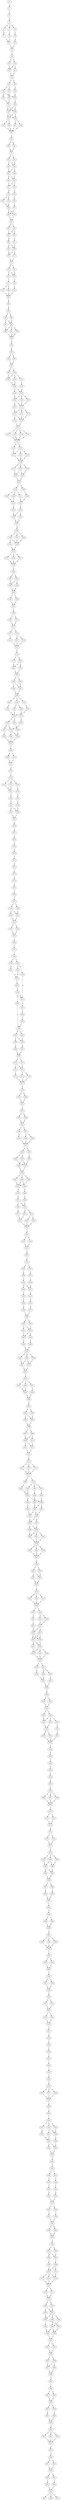 strict digraph  {
	S0 -> S1 [ label = A ];
	S1 -> S2 [ label = T ];
	S2 -> S3 [ label = G ];
	S3 -> S4 [ label = A ];
	S3 -> S5 [ label = T ];
	S3 -> S6 [ label = G ];
	S4 -> S7 [ label = G ];
	S5 -> S8 [ label = C ];
	S6 -> S9 [ label = T ];
	S7 -> S10 [ label = T ];
	S8 -> S10 [ label = T ];
	S9 -> S11 [ label = G ];
	S10 -> S12 [ label = C ];
	S11 -> S12 [ label = C ];
	S12 -> S13 [ label = T ];
	S13 -> S14 [ label = C ];
	S13 -> S15 [ label = G ];
	S14 -> S16 [ label = T ];
	S15 -> S17 [ label = A ];
	S15 -> S16 [ label = T ];
	S16 -> S18 [ label = C ];
	S17 -> S18 [ label = C ];
	S18 -> S19 [ label = T ];
	S18 -> S20 [ label = C ];
	S19 -> S21 [ label = G ];
	S19 -> S22 [ label = C ];
	S20 -> S23 [ label = A ];
	S21 -> S24 [ label = A ];
	S21 -> S25 [ label = G ];
	S22 -> S26 [ label = C ];
	S23 -> S25 [ label = G ];
	S24 -> S27 [ label = T ];
	S25 -> S28 [ label = G ];
	S26 -> S27 [ label = T ];
	S27 -> S29 [ label = A ];
	S27 -> S30 [ label = G ];
	S28 -> S29 [ label = A ];
	S28 -> S30 [ label = G ];
	S29 -> S31 [ label = A ];
	S29 -> S32 [ label = C ];
	S30 -> S32 [ label = C ];
	S30 -> S31 [ label = A ];
	S31 -> S33 [ label = G ];
	S31 -> S34 [ label = A ];
	S32 -> S35 [ label = T ];
	S32 -> S36 [ label = C ];
	S33 -> S37 [ label = G ];
	S34 -> S37 [ label = G ];
	S35 -> S37 [ label = G ];
	S36 -> S37 [ label = G ];
	S37 -> S38 [ label = A ];
	S38 -> S39 [ label = C ];
	S38 -> S40 [ label = G ];
	S39 -> S41 [ label = A ];
	S40 -> S41 [ label = A ];
	S41 -> S42 [ label = A ];
	S41 -> S43 [ label = G ];
	S42 -> S44 [ label = G ];
	S42 -> S45 [ label = A ];
	S43 -> S44 [ label = G ];
	S44 -> S46 [ label = G ];
	S44 -> S47 [ label = A ];
	S45 -> S47 [ label = A ];
	S46 -> S48 [ label = C ];
	S47 -> S48 [ label = C ];
	S47 -> S49 [ label = G ];
	S48 -> S50 [ label = T ];
	S48 -> S51 [ label = C ];
	S49 -> S51 [ label = C ];
	S50 -> S52 [ label = G ];
	S51 -> S53 [ label = A ];
	S52 -> S54 [ label = C ];
	S53 -> S55 [ label = T ];
	S53 -> S56 [ label = A ];
	S54 -> S57 [ label = T ];
	S55 -> S58 [ label = C ];
	S56 -> S58 [ label = C ];
	S57 -> S59 [ label = G ];
	S58 -> S60 [ label = A ];
	S58 -> S59 [ label = G ];
	S59 -> S61 [ label = T ];
	S60 -> S61 [ label = T ];
	S61 -> S62 [ label = G ];
	S61 -> S63 [ label = C ];
	S62 -> S64 [ label = A ];
	S63 -> S65 [ label = C ];
	S63 -> S64 [ label = A ];
	S64 -> S66 [ label = A ];
	S65 -> S67 [ label = T ];
	S66 -> S68 [ label = A ];
	S66 -> S69 [ label = G ];
	S67 -> S69 [ label = G ];
	S68 -> S70 [ label = G ];
	S69 -> S71 [ label = T ];
	S69 -> S70 [ label = G ];
	S70 -> S72 [ label = C ];
	S71 -> S72 [ label = C ];
	S72 -> S73 [ label = C ];
	S72 -> S74 [ label = T ];
	S73 -> S75 [ label = C ];
	S73 -> S76 [ label = G ];
	S74 -> S76 [ label = G ];
	S75 -> S77 [ label = T ];
	S76 -> S78 [ label = C ];
	S77 -> S79 [ label = A ];
	S77 -> S80 [ label = G ];
	S78 -> S81 [ label = C ];
	S79 -> S82 [ label = T ];
	S80 -> S82 [ label = T ];
	S81 -> S82 [ label = T ];
	S82 -> S83 [ label = G ];
	S83 -> S84 [ label = G ];
	S84 -> S85 [ label = G ];
	S84 -> S86 [ label = A ];
	S85 -> S87 [ label = C ];
	S85 -> S88 [ label = G ];
	S86 -> S88 [ label = G ];
	S87 -> S89 [ label = T ];
	S88 -> S90 [ label = C ];
	S88 -> S89 [ label = T ];
	S88 -> S91 [ label = G ];
	S89 -> S92 [ label = A ];
	S90 -> S92 [ label = A ];
	S91 -> S92 [ label = A ];
	S92 -> S93 [ label = A ];
	S93 -> S94 [ label = G ];
	S94 -> S95 [ label = A ];
	S94 -> S96 [ label = G ];
	S95 -> S97 [ label = T ];
	S96 -> S97 [ label = T ];
	S97 -> S98 [ label = C ];
	S97 -> S99 [ label = T ];
	S98 -> S100 [ label = A ];
	S98 -> S101 [ label = T ];
	S98 -> S102 [ label = G ];
	S99 -> S102 [ label = G ];
	S100 -> S103 [ label = G ];
	S101 -> S104 [ label = C ];
	S102 -> S103 [ label = G ];
	S103 -> S105 [ label = C ];
	S103 -> S106 [ label = T ];
	S104 -> S105 [ label = C ];
	S105 -> S107 [ label = C ];
	S105 -> S108 [ label = A ];
	S105 -> S109 [ label = G ];
	S106 -> S109 [ label = G ];
	S107 -> S110 [ label = C ];
	S108 -> S110 [ label = C ];
	S109 -> S110 [ label = C ];
	S109 -> S111 [ label = G ];
	S110 -> S112 [ label = C ];
	S110 -> S113 [ label = A ];
	S110 -> S114 [ label = G ];
	S111 -> S112 [ label = C ];
	S112 -> S115 [ label = A ];
	S112 -> S116 [ label = C ];
	S113 -> S116 [ label = C ];
	S114 -> S116 [ label = C ];
	S115 -> S117 [ label = A ];
	S116 -> S117 [ label = A ];
	S117 -> S118 [ label = A ];
	S117 -> S119 [ label = G ];
	S117 -> S120 [ label = C ];
	S117 -> S121 [ label = T ];
	S118 -> S122 [ label = G ];
	S119 -> S122 [ label = G ];
	S120 -> S122 [ label = G ];
	S121 -> S122 [ label = G ];
	S122 -> S123 [ label = C ];
	S122 -> S124 [ label = G ];
	S123 -> S125 [ label = C ];
	S123 -> S126 [ label = A ];
	S123 -> S127 [ label = T ];
	S124 -> S127 [ label = T ];
	S125 -> S128 [ label = G ];
	S126 -> S128 [ label = G ];
	S127 -> S128 [ label = G ];
	S128 -> S129 [ label = A ];
	S128 -> S130 [ label = G ];
	S128 -> S131 [ label = C ];
	S129 -> S132 [ label = T ];
	S129 -> S133 [ label = C ];
	S130 -> S133 [ label = C ];
	S131 -> S132 [ label = T ];
	S132 -> S134 [ label = G ];
	S133 -> S134 [ label = G ];
	S134 -> S135 [ label = A ];
	S134 -> S136 [ label = T ];
	S135 -> S137 [ label = T ];
	S135 -> S138 [ label = G ];
	S135 -> S139 [ label = A ];
	S136 -> S140 [ label = C ];
	S137 -> S141 [ label = A ];
	S138 -> S142 [ label = T ];
	S139 -> S142 [ label = T ];
	S140 -> S141 [ label = A ];
	S141 -> S143 [ label = T ];
	S142 -> S144 [ label = A ];
	S143 -> S145 [ label = C ];
	S143 -> S146 [ label = T ];
	S144 -> S146 [ label = T ];
	S145 -> S147 [ label = G ];
	S146 -> S147 [ label = G ];
	S147 -> S148 [ label = G ];
	S148 -> S149 [ label = C ];
	S148 -> S150 [ label = T ];
	S148 -> S151 [ label = A ];
	S149 -> S152 [ label = G ];
	S149 -> S153 [ label = A ];
	S150 -> S152 [ label = G ];
	S151 -> S152 [ label = G ];
	S152 -> S154 [ label = C ];
	S153 -> S154 [ label = C ];
	S154 -> S155 [ label = T ];
	S154 -> S156 [ label = C ];
	S154 -> S157 [ label = G ];
	S155 -> S158 [ label = G ];
	S156 -> S158 [ label = G ];
	S157 -> S158 [ label = G ];
	S158 -> S159 [ label = A ];
	S159 -> S160 [ label = A ];
	S159 -> S161 [ label = G ];
	S160 -> S162 [ label = G ];
	S161 -> S163 [ label = A ];
	S161 -> S162 [ label = G ];
	S162 -> S164 [ label = C ];
	S163 -> S164 [ label = C ];
	S164 -> S165 [ label = T ];
	S164 -> S166 [ label = C ];
	S165 -> S167 [ label = C ];
	S166 -> S167 [ label = C ];
	S167 -> S168 [ label = T ];
	S168 -> S169 [ label = C ];
	S168 -> S170 [ label = G ];
	S169 -> S171 [ label = G ];
	S170 -> S171 [ label = G ];
	S171 -> S172 [ label = G ];
	S171 -> S173 [ label = A ];
	S172 -> S174 [ label = C ];
	S173 -> S175 [ label = G ];
	S173 -> S176 [ label = A ];
	S174 -> S177 [ label = A ];
	S175 -> S177 [ label = A ];
	S176 -> S177 [ label = A ];
	S177 -> S178 [ label = G ];
	S178 -> S179 [ label = A ];
	S178 -> S180 [ label = G ];
	S179 -> S181 [ label = A ];
	S180 -> S182 [ label = C ];
	S180 -> S181 [ label = A ];
	S181 -> S183 [ label = T ];
	S182 -> S183 [ label = T ];
	S183 -> S184 [ label = G ];
	S183 -> S185 [ label = C ];
	S184 -> S186 [ label = C ];
	S184 -> S187 [ label = T ];
	S185 -> S187 [ label = T ];
	S186 -> S188 [ label = T ];
	S187 -> S188 [ label = T ];
	S188 -> S189 [ label = G ];
	S188 -> S190 [ label = C ];
	S188 -> S191 [ label = T ];
	S189 -> S192 [ label = A ];
	S190 -> S193 [ label = T ];
	S190 -> S194 [ label = C ];
	S191 -> S195 [ label = G ];
	S192 -> S196 [ label = C ];
	S193 -> S196 [ label = C ];
	S194 -> S197 [ label = T ];
	S195 -> S196 [ label = C ];
	S196 -> S198 [ label = C ];
	S196 -> S199 [ label = T ];
	S197 -> S200 [ label = G ];
	S198 -> S201 [ label = G ];
	S198 -> S202 [ label = T ];
	S199 -> S203 [ label = A ];
	S200 -> S202 [ label = T ];
	S201 -> S204 [ label = T ];
	S202 -> S205 [ label = G ];
	S202 -> S206 [ label = C ];
	S203 -> S205 [ label = G ];
	S204 -> S207 [ label = C ];
	S205 -> S207 [ label = C ];
	S206 -> S207 [ label = C ];
	S207 -> S208 [ label = T ];
	S208 -> S209 [ label = A ];
	S208 -> S210 [ label = T ];
	S209 -> S211 [ label = C ];
	S210 -> S211 [ label = C ];
	S211 -> S212 [ label = C ];
	S212 -> S213 [ label = C ];
	S213 -> S214 [ label = T ];
	S213 -> S215 [ label = G ];
	S213 -> S216 [ label = C ];
	S214 -> S217 [ label = C ];
	S215 -> S217 [ label = C ];
	S216 -> S218 [ label = A ];
	S217 -> S219 [ label = A ];
	S218 -> S220 [ label = C ];
	S219 -> S221 [ label = G ];
	S220 -> S222 [ label = C ];
	S221 -> S223 [ label = A ];
	S221 -> S224 [ label = G ];
	S222 -> S223 [ label = A ];
	S223 -> S225 [ label = C ];
	S224 -> S225 [ label = C ];
	S225 -> S226 [ label = C ];
	S226 -> S227 [ label = A ];
	S227 -> S228 [ label = A ];
	S228 -> S229 [ label = G ];
	S229 -> S230 [ label = A ];
	S230 -> S231 [ label = C ];
	S231 -> S232 [ label = C ];
	S232 -> S233 [ label = T ];
	S233 -> S234 [ label = A ];
	S234 -> S235 [ label = C ];
	S235 -> S236 [ label = T ];
	S236 -> S237 [ label = T ];
	S237 -> S238 [ label = C ];
	S237 -> S239 [ label = T ];
	S238 -> S240 [ label = G ];
	S238 -> S241 [ label = C ];
	S239 -> S241 [ label = C ];
	S240 -> S242 [ label = C ];
	S241 -> S242 [ label = C ];
	S242 -> S243 [ label = T ];
	S242 -> S244 [ label = G ];
	S243 -> S245 [ label = C ];
	S244 -> S245 [ label = C ];
	S245 -> S246 [ label = A ];
	S246 -> S247 [ label = C ];
	S247 -> S248 [ label = T ];
	S248 -> S249 [ label = G ];
	S248 -> S250 [ label = T ];
	S249 -> S251 [ label = G ];
	S250 -> S252 [ label = C ];
	S250 -> S253 [ label = T ];
	S251 -> S254 [ label = G ];
	S252 -> S255 [ label = G ];
	S253 -> S254 [ label = G ];
	S254 -> S256 [ label = A ];
	S255 -> S257 [ label = A ];
	S256 -> S258 [ label = T ];
	S257 -> S259 [ label = C ];
	S258 -> S255 [ label = G ];
	S258 -> S260 [ label = G ];
	S259 -> S261 [ label = C ];
	S260 -> S262 [ label = T ];
	S261 -> S262 [ label = T ];
	S262 -> S263 [ label = G ];
	S262 -> S264 [ label = A ];
	S263 -> S265 [ label = A ];
	S263 -> S266 [ label = C ];
	S264 -> S265 [ label = A ];
	S265 -> S267 [ label = G ];
	S266 -> S268 [ label = A ];
	S267 -> S269 [ label = C ];
	S268 -> S269 [ label = C ];
	S269 -> S270 [ label = C ];
	S269 -> S271 [ label = T ];
	S270 -> S272 [ label = C ];
	S270 -> S273 [ label = A ];
	S271 -> S272 [ label = C ];
	S272 -> S274 [ label = T ];
	S272 -> S275 [ label = G ];
	S273 -> S276 [ label = C ];
	S274 -> S277 [ label = G ];
	S275 -> S277 [ label = G ];
	S276 -> S277 [ label = G ];
	S277 -> S278 [ label = G ];
	S278 -> S279 [ label = G ];
	S278 -> S280 [ label = C ];
	S279 -> S281 [ label = T ];
	S280 -> S281 [ label = T ];
	S281 -> S282 [ label = C ];
	S282 -> S283 [ label = C ];
	S282 -> S284 [ label = T ];
	S283 -> S285 [ label = G ];
	S284 -> S285 [ label = G ];
	S285 -> S286 [ label = G ];
	S285 -> S287 [ label = C ];
	S286 -> S288 [ label = T ];
	S287 -> S289 [ label = G ];
	S287 -> S290 [ label = C ];
	S288 -> S291 [ label = C ];
	S289 -> S291 [ label = C ];
	S290 -> S291 [ label = C ];
	S291 -> S292 [ label = C ];
	S291 -> S293 [ label = A ];
	S292 -> S294 [ label = T ];
	S293 -> S295 [ label = G ];
	S293 -> S296 [ label = A ];
	S294 -> S297 [ label = G ];
	S295 -> S298 [ label = C ];
	S295 -> S297 [ label = G ];
	S296 -> S297 [ label = G ];
	S297 -> S299 [ label = T ];
	S298 -> S299 [ label = T ];
	S299 -> S300 [ label = G ];
	S299 -> S301 [ label = T ];
	S299 -> S302 [ label = C ];
	S300 -> S303 [ label = A ];
	S300 -> S304 [ label = C ];
	S301 -> S303 [ label = A ];
	S302 -> S303 [ label = A ];
	S303 -> S305 [ label = A ];
	S304 -> S306 [ label = G ];
	S305 -> S307 [ label = G ];
	S306 -> S308 [ label = C ];
	S307 -> S309 [ label = A ];
	S307 -> S310 [ label = G ];
	S308 -> S310 [ label = G ];
	S309 -> S311 [ label = A ];
	S310 -> S312 [ label = C ];
	S310 -> S313 [ label = G ];
	S311 -> S314 [ label = G ];
	S312 -> S314 [ label = G ];
	S313 -> S315 [ label = C ];
	S313 -> S316 [ label = T ];
	S314 -> S317 [ label = C ];
	S315 -> S317 [ label = C ];
	S316 -> S317 [ label = C ];
	S317 -> S318 [ label = A ];
	S318 -> S319 [ label = T ];
	S318 -> S320 [ label = C ];
	S319 -> S321 [ label = G ];
	S320 -> S321 [ label = G ];
	S321 -> S322 [ label = G ];
	S322 -> S323 [ label = C ];
	S323 -> S324 [ label = A ];
	S323 -> S325 [ label = T ];
	S324 -> S326 [ label = A ];
	S325 -> S327 [ label = C ];
	S326 -> S328 [ label = G ];
	S327 -> S329 [ label = C ];
	S328 -> S330 [ label = G ];
	S328 -> S331 [ label = A ];
	S329 -> S331 [ label = A ];
	S330 -> S332 [ label = T ];
	S331 -> S333 [ label = A ];
	S332 -> S334 [ label = T ];
	S333 -> S335 [ label = G ];
	S334 -> S336 [ label = A ];
	S335 -> S337 [ label = G ];
	S336 -> S338 [ label = T ];
	S337 -> S338 [ label = T ];
	S338 -> S339 [ label = C ];
	S338 -> S340 [ label = G ];
	S339 -> S341 [ label = A ];
	S339 -> S342 [ label = G ];
	S340 -> S342 [ label = G ];
	S341 -> S343 [ label = T ];
	S342 -> S343 [ label = T ];
	S342 -> S344 [ label = C ];
	S343 -> S345 [ label = G ];
	S344 -> S346 [ label = C ];
	S345 -> S347 [ label = G ];
	S346 -> S347 [ label = G ];
	S347 -> S348 [ label = G ];
	S347 -> S349 [ label = C ];
	S347 -> S350 [ label = A ];
	S348 -> S351 [ label = T ];
	S349 -> S352 [ label = C ];
	S350 -> S352 [ label = C ];
	S350 -> S351 [ label = T ];
	S351 -> S353 [ label = G ];
	S352 -> S353 [ label = G ];
	S353 -> S354 [ label = C ];
	S354 -> S355 [ label = A ];
	S354 -> S356 [ label = C ];
	S354 -> S357 [ label = G ];
	S355 -> S358 [ label = G ];
	S356 -> S358 [ label = G ];
	S357 -> S359 [ label = C ];
	S358 -> S360 [ label = T ];
	S359 -> S360 [ label = T ];
	S360 -> S361 [ label = G ];
	S361 -> S362 [ label = G ];
	S361 -> S363 [ label = A ];
	S362 -> S364 [ label = C ];
	S362 -> S365 [ label = G ];
	S363 -> S364 [ label = C ];
	S364 -> S366 [ label = C ];
	S365 -> S366 [ label = C ];
	S366 -> S367 [ label = G ];
	S366 -> S368 [ label = A ];
	S367 -> S369 [ label = A ];
	S368 -> S369 [ label = A ];
	S368 -> S370 [ label = G ];
	S369 -> S371 [ label = T ];
	S369 -> S372 [ label = C ];
	S370 -> S371 [ label = T ];
	S371 -> S373 [ label = G ];
	S372 -> S373 [ label = G ];
	S373 -> S374 [ label = C ];
	S374 -> S375 [ label = C ];
	S374 -> S376 [ label = G ];
	S374 -> S377 [ label = T ];
	S375 -> S378 [ label = G ];
	S376 -> S378 [ label = G ];
	S377 -> S378 [ label = G ];
	S378 -> S379 [ label = T ];
	S378 -> S380 [ label = C ];
	S379 -> S381 [ label = T ];
	S379 -> S382 [ label = C ];
	S379 -> S383 [ label = G ];
	S380 -> S384 [ label = A ];
	S381 -> S385 [ label = T ];
	S382 -> S386 [ label = A ];
	S383 -> S387 [ label = G ];
	S384 -> S387 [ label = G ];
	S385 -> S388 [ label = C ];
	S386 -> S389 [ label = A ];
	S387 -> S388 [ label = C ];
	S387 -> S390 [ label = G ];
	S388 -> S391 [ label = A ];
	S388 -> S392 [ label = G ];
	S389 -> S392 [ label = G ];
	S390 -> S393 [ label = C ];
	S391 -> S394 [ label = A ];
	S392 -> S394 [ label = A ];
	S392 -> S395 [ label = C ];
	S393 -> S395 [ label = C ];
	S394 -> S396 [ label = A ];
	S394 -> S397 [ label = G ];
	S395 -> S396 [ label = A ];
	S396 -> S398 [ label = A ];
	S396 -> S399 [ label = C ];
	S397 -> S399 [ label = C ];
	S398 -> S400 [ label = A ];
	S399 -> S400 [ label = A ];
	S399 -> S401 [ label = G ];
	S399 -> S402 [ label = C ];
	S400 -> S403 [ label = T ];
	S401 -> S403 [ label = T ];
	S402 -> S403 [ label = T ];
	S403 -> S404 [ label = A ];
	S403 -> S405 [ label = C ];
	S403 -> S406 [ label = G ];
	S404 -> S407 [ label = G ];
	S405 -> S407 [ label = G ];
	S406 -> S407 [ label = G ];
	S407 -> S408 [ label = A ];
	S408 -> S409 [ label = C ];
	S408 -> S410 [ label = T ];
	S409 -> S411 [ label = G ];
	S409 -> S412 [ label = A ];
	S410 -> S411 [ label = G ];
	S411 -> S413 [ label = A ];
	S412 -> S413 [ label = A ];
	S413 -> S414 [ label = C ];
	S414 -> S415 [ label = C ];
	S414 -> S416 [ label = G ];
	S414 -> S417 [ label = A ];
	S415 -> S418 [ label = T ];
	S416 -> S418 [ label = T ];
	S417 -> S418 [ label = T ];
	S418 -> S419 [ label = T ];
	S418 -> S420 [ label = G ];
	S419 -> S421 [ label = G ];
	S420 -> S422 [ label = A ];
	S420 -> S423 [ label = C ];
	S421 -> S424 [ label = T ];
	S422 -> S425 [ label = C ];
	S423 -> S425 [ label = C ];
	S424 -> S426 [ label = G ];
	S425 -> S426 [ label = G ];
	S425 -> S427 [ label = C ];
	S426 -> S428 [ label = G ];
	S426 -> S429 [ label = A ];
	S427 -> S429 [ label = A ];
	S427 -> S428 [ label = G ];
	S428 -> S430 [ label = G ];
	S429 -> S430 [ label = G ];
	S429 -> S431 [ label = A ];
	S430 -> S432 [ label = A ];
	S430 -> S433 [ label = C ];
	S430 -> S434 [ label = T ];
	S431 -> S433 [ label = C ];
	S432 -> S435 [ label = G ];
	S433 -> S435 [ label = G ];
	S434 -> S435 [ label = G ];
	S435 -> S436 [ label = G ];
	S435 -> S437 [ label = C ];
	S436 -> S438 [ label = T ];
	S437 -> S439 [ label = G ];
	S437 -> S440 [ label = C ];
	S438 -> S441 [ label = C ];
	S439 -> S441 [ label = C ];
	S440 -> S442 [ label = T ];
	S441 -> S443 [ label = T ];
	S442 -> S443 [ label = T ];
	S443 -> S444 [ label = G ];
	S444 -> S445 [ label = G ];
	S444 -> S446 [ label = T ];
	S445 -> S447 [ label = C ];
	S446 -> S447 [ label = C ];
	S447 -> S448 [ label = C ];
	S447 -> S449 [ label = T ];
	S448 -> S450 [ label = T ];
	S448 -> S451 [ label = A ];
	S448 -> S452 [ label = G ];
	S449 -> S452 [ label = G ];
	S450 -> S453 [ label = C ];
	S451 -> S454 [ label = A ];
	S452 -> S453 [ label = C ];
	S453 -> S455 [ label = C ];
	S453 -> S456 [ label = T ];
	S454 -> S457 [ label = G ];
	S455 -> S458 [ label = C ];
	S456 -> S458 [ label = C ];
	S457 -> S458 [ label = C ];
	S458 -> S459 [ label = T ];
	S459 -> S460 [ label = G ];
	S460 -> S461 [ label = A ];
	S461 -> S462 [ label = G ];
	S462 -> S463 [ label = C ];
	S463 -> S464 [ label = G ];
	S464 -> S465 [ label = A ];
	S465 -> S466 [ label = A ];
	S465 -> S467 [ label = G ];
	S465 -> S468 [ label = C ];
	S466 -> S469 [ label = C ];
	S467 -> S469 [ label = C ];
	S468 -> S469 [ label = C ];
	S469 -> S470 [ label = T ];
	S470 -> S471 [ label = T ];
	S470 -> S472 [ label = G ];
	S471 -> S473 [ label = C ];
	S472 -> S473 [ label = C ];
	S473 -> S474 [ label = A ];
	S474 -> S475 [ label = T ];
	S474 -> S476 [ label = C ];
	S475 -> S477 [ label = G ];
	S476 -> S477 [ label = G ];
	S477 -> S478 [ label = C ];
	S478 -> S479 [ label = T ];
	S478 -> S480 [ label = C ];
	S478 -> S481 [ label = G ];
	S479 -> S482 [ label = T ];
	S480 -> S482 [ label = T ];
	S480 -> S483 [ label = C ];
	S481 -> S483 [ label = C ];
	S482 -> S484 [ label = C ];
	S482 -> S485 [ label = A ];
	S483 -> S485 [ label = A ];
	S484 -> S486 [ label = C ];
	S485 -> S486 [ label = C ];
	S486 -> S487 [ label = A ];
	S486 -> S488 [ label = G ];
	S487 -> S489 [ label = A ];
	S488 -> S490 [ label = T ];
	S489 -> S491 [ label = G ];
	S490 -> S491 [ label = G ];
	S491 -> S492 [ label = C ];
	S492 -> S493 [ label = T ];
	S493 -> S494 [ label = G ];
	S493 -> S495 [ label = T ];
	S494 -> S496 [ label = C ];
	S495 -> S496 [ label = C ];
	S496 -> S497 [ label = G ];
	S497 -> S498 [ label = T ];
	S497 -> S499 [ label = C ];
	S497 -> S500 [ label = G ];
	S498 -> S501 [ label = G ];
	S499 -> S501 [ label = G ];
	S500 -> S501 [ label = G ];
	S501 -> S502 [ label = T ];
	S502 -> S503 [ label = T ];
	S502 -> S504 [ label = G ];
	S503 -> S505 [ label = G ];
	S504 -> S505 [ label = G ];
	S505 -> S506 [ label = A ];
	S506 -> S507 [ label = C ];
	S506 -> S508 [ label = T ];
	S507 -> S509 [ label = C ];
	S508 -> S509 [ label = C ];
	S509 -> S510 [ label = C ];
	S510 -> S511 [ label = G ];
	S510 -> S512 [ label = C ];
	S511 -> S513 [ label = G ];
	S512 -> S513 [ label = G ];
	S513 -> S514 [ label = C ];
	S513 -> S515 [ label = T ];
	S514 -> S516 [ label = C ];
	S515 -> S516 [ label = C ];
	S516 -> S517 [ label = A ];
	S517 -> S518 [ label = A ];
	S518 -> S519 [ label = C ];
	S519 -> S520 [ label = T ];
	S520 -> S521 [ label = T ];
	S521 -> S522 [ label = C ];
	S522 -> S523 [ label = A ];
	S523 -> S524 [ label = A ];
	S524 -> S525 [ label = G ];
	S525 -> S526 [ label = A ];
	S525 -> S527 [ label = T ];
	S525 -> S528 [ label = C ];
	S526 -> S529 [ label = T ];
	S527 -> S529 [ label = T ];
	S528 -> S529 [ label = T ];
	S529 -> S530 [ label = C ];
	S530 -> S531 [ label = C ];
	S531 -> S532 [ label = T ];
	S532 -> S533 [ label = C ];
	S532 -> S534 [ label = G ];
	S532 -> S535 [ label = A ];
	S533 -> S536 [ label = G ];
	S534 -> S537 [ label = T ];
	S534 -> S538 [ label = A ];
	S535 -> S538 [ label = A ];
	S536 -> S539 [ label = C ];
	S537 -> S539 [ label = C ];
	S538 -> S540 [ label = G ];
	S539 -> S541 [ label = A ];
	S539 -> S542 [ label = C ];
	S540 -> S542 [ label = C ];
	S541 -> S543 [ label = C ];
	S542 -> S543 [ label = C ];
	S543 -> S544 [ label = A ];
	S544 -> S545 [ label = C ];
	S545 -> S546 [ label = A ];
	S545 -> S547 [ label = T ];
	S546 -> S548 [ label = A ];
	S547 -> S549 [ label = G ];
	S548 -> S550 [ label = T ];
	S549 -> S551 [ label = C ];
	S550 -> S552 [ label = G ];
	S551 -> S553 [ label = C ];
	S552 -> S554 [ label = T ];
	S553 -> S554 [ label = T ];
	S554 -> S555 [ label = C ];
	S554 -> S556 [ label = G ];
	S555 -> S557 [ label = A ];
	S556 -> S558 [ label = C ];
	S557 -> S559 [ label = T ];
	S558 -> S559 [ label = T ];
	S559 -> S560 [ label = C ];
	S559 -> S561 [ label = G ];
	S560 -> S562 [ label = G ];
	S561 -> S562 [ label = G ];
	S562 -> S563 [ label = T ];
	S563 -> S564 [ label = G ];
	S563 -> S565 [ label = C ];
	S564 -> S566 [ label = G ];
	S564 -> S567 [ label = A ];
	S565 -> S567 [ label = A ];
	S566 -> S568 [ label = T ];
	S567 -> S569 [ label = C ];
	S568 -> S570 [ label = C ];
	S569 -> S571 [ label = G ];
	S569 -> S570 [ label = C ];
	S570 -> S572 [ label = A ];
	S570 -> S573 [ label = C ];
	S570 -> S574 [ label = T ];
	S571 -> S574 [ label = T ];
	S572 -> S575 [ label = T ];
	S573 -> S575 [ label = T ];
	S574 -> S575 [ label = T ];
	S575 -> S576 [ label = C ];
	S575 -> S577 [ label = G ];
	S576 -> S578 [ label = G ];
	S577 -> S578 [ label = G ];
	S578 -> S579 [ label = G ];
	S578 -> S580 [ label = C ];
	S579 -> S581 [ label = C ];
	S580 -> S581 [ label = C ];
	S580 -> S582 [ label = T ];
	S581 -> S583 [ label = A ];
	S581 -> S584 [ label = T ];
	S581 -> S585 [ label = G ];
	S582 -> S583 [ label = A ];
	S583 -> S586 [ label = T ];
	S583 -> S587 [ label = G ];
	S584 -> S588 [ label = C ];
	S585 -> S588 [ label = C ];
	S586 -> S589 [ label = G ];
	S587 -> S590 [ label = C ];
	S588 -> S589 [ label = G ];
	S588 -> S590 [ label = C ];
	S589 -> S591 [ label = C ];
	S590 -> S591 [ label = C ];
	S591 -> S592 [ label = T ];
	S591 -> S593 [ label = A ];
	S592 -> S594 [ label = C ];
	S593 -> S594 [ label = C ];
	S594 -> S595 [ label = T ];
	S594 -> S596 [ label = C ];
	S595 -> S597 [ label = T ];
	S596 -> S597 [ label = T ];
	S596 -> S598 [ label = A ];
	S597 -> S599 [ label = C ];
	S598 -> S599 [ label = C ];
	S599 -> S600 [ label = C ];
	S600 -> S601 [ label = C ];
	S601 -> S602 [ label = T ];
	S601 -> S603 [ label = C ];
	S602 -> S604 [ label = G ];
	S603 -> S604 [ label = G ];
	S604 -> S605 [ label = G ];
	S604 -> S606 [ label = C ];
	S605 -> S607 [ label = A ];
	S606 -> S608 [ label = C ];
	S607 -> S609 [ label = G ];
	S608 -> S609 [ label = G ];
	S609 -> S610 [ label = A ];
	S610 -> S611 [ label = C ];
	S610 -> S612 [ label = G ];
	S610 -> S613 [ label = T ];
	S611 -> S614 [ label = T ];
	S612 -> S614 [ label = T ];
	S613 -> S614 [ label = T ];
	S614 -> S615 [ label = T ];
	S615 -> S616 [ label = C ];
	S616 -> S617 [ label = C ];
	S616 -> S618 [ label = A ];
	S617 -> S619 [ label = C ];
	S618 -> S619 [ label = C ];
	S619 -> S620 [ label = C ];
	S619 -> S621 [ label = G ];
	S620 -> S622 [ label = C ];
	S621 -> S623 [ label = G ];
	S622 -> S624 [ label = C ];
	S623 -> S624 [ label = C ];
	S624 -> S625 [ label = A ];
	S624 -> S626 [ label = C ];
	S624 -> S627 [ label = T ];
}
